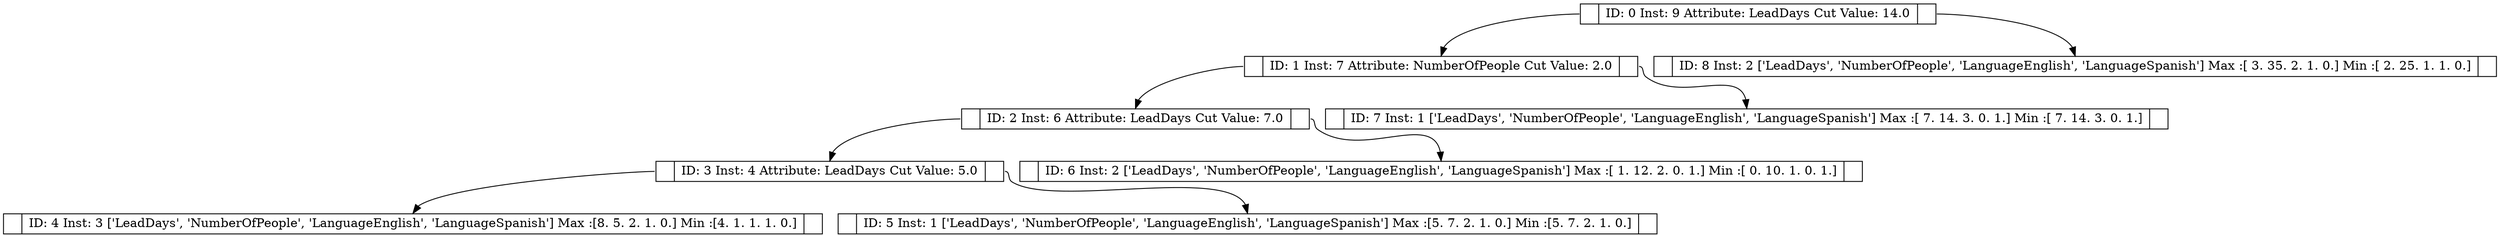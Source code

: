 digraph g {
	node [height=.1 shape=record]
	node0 [label="<f0> |<f1> ID: 0 Inst: 9 Attribute: LeadDays Cut Value: 14.0 |<f2>"]
	node1 [label="<f0> |<f1> ID: 1 Inst: 7 Attribute: NumberOfPeople Cut Value: 2.0 |<f2>"]
	node0:f0 -> node1:f1
	node2 [label="<f0> |<f1> ID: 8 Inst: 2 ['LeadDays', 'NumberOfPeople', 'LanguageEnglish', 'LanguageSpanish']  Max :[ 3. 35.  2.  1.  0.]  Min :[ 2. 25.  1.  1.  0.] |<f2>"]
	node0:f2 -> node2:f1
	node3 [label="<f0> |<f1> ID: 2 Inst: 6 Attribute: LeadDays Cut Value: 7.0 |<f2>"]
	node1:f0 -> node3:f1
	node4 [label="<f0> |<f1> ID: 7 Inst: 1 ['LeadDays', 'NumberOfPeople', 'LanguageEnglish', 'LanguageSpanish']  Max :[ 7. 14.  3.  0.  1.]  Min :[ 7. 14.  3.  0.  1.] |<f2>"]
	node1:f2 -> node4:f1
	node5 [label="<f0> |<f1> ID: 3 Inst: 4 Attribute: LeadDays Cut Value: 5.0 |<f2>"]
	node3:f0 -> node5:f1
	node6 [label="<f0> |<f1> ID: 6 Inst: 2 ['LeadDays', 'NumberOfPeople', 'LanguageEnglish', 'LanguageSpanish']  Max :[ 1. 12.  2.  0.  1.]  Min :[ 0. 10.  1.  0.  1.] |<f2>"]
	node3:f2 -> node6:f1
	node7 [label="<f0> |<f1> ID: 4 Inst: 3 ['LeadDays', 'NumberOfPeople', 'LanguageEnglish', 'LanguageSpanish']  Max :[8. 5. 2. 1. 0.]  Min :[4. 1. 1. 1. 0.] |<f2>"]
	node5:f0 -> node7:f1
	node8 [label="<f0> |<f1> ID: 5 Inst: 1 ['LeadDays', 'NumberOfPeople', 'LanguageEnglish', 'LanguageSpanish']  Max :[5. 7. 2. 1. 0.]  Min :[5. 7. 2. 1. 0.] |<f2>"]
	node5:f2 -> node8:f1
}
